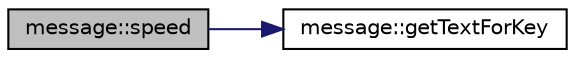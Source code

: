 digraph "message::speed"
{
 // LATEX_PDF_SIZE
  edge [fontname="Helvetica",fontsize="10",labelfontname="Helvetica",labelfontsize="10"];
  node [fontname="Helvetica",fontsize="10",shape=record];
  rankdir="LR";
  Node1 [label="message::speed",height=0.2,width=0.4,color="black", fillcolor="grey75", style="filled", fontcolor="black",tooltip="Construct the string to be sent, associated to speed action."];
  Node1 -> Node2 [color="midnightblue",fontsize="10",style="solid",fontname="Helvetica"];
  Node2 [label="message::getTextForKey",height=0.2,width=0.4,color="black", fillcolor="white", style="filled",URL="$namespacemessage.html#a2b7f2fb9e7953edc47be10c48ed220bd",tooltip="Provide the cmd key associated to an action."];
}
